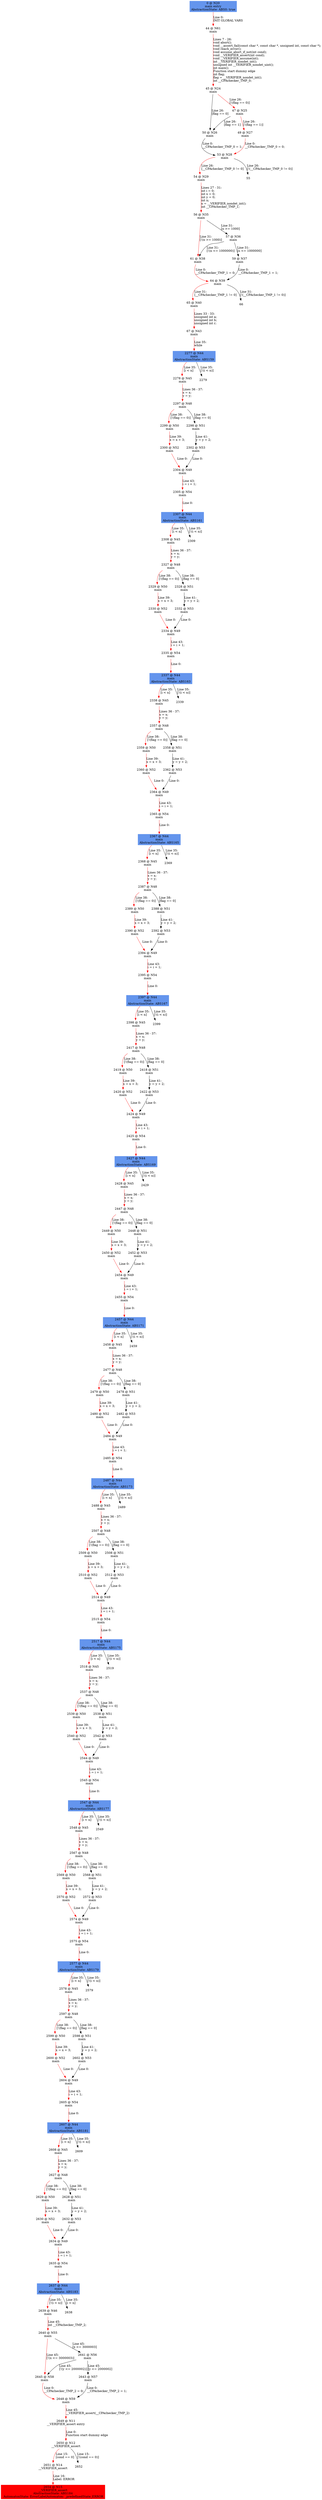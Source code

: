 digraph ARG {
node [style="filled" shape="box" color="white"]
0 [fillcolor="cornflowerblue" label="0 @ N20\nmain entry\nAbstractionState: ABS0: true\n" id="0"]
44 [label="44 @ N61\nmain\n" id="44"]
45 [label="45 @ N24\nmain\n" id="45"]
50 [label="50 @ N26\nmain\n" id="50"]
53 [label="53 @ N28\nmain\n" id="53"]
54 [label="54 @ N29\nmain\n" id="54"]
56 [label="56 @ N35\nmain\n" id="56"]
61 [label="61 @ N38\nmain\n" id="61"]
64 [label="64 @ N39\nmain\n" id="64"]
65 [label="65 @ N40\nmain\n" id="65"]
67 [label="67 @ N43\nmain\n" id="67"]
2277 [fillcolor="cornflowerblue" label="2277 @ N44\nmain\nAbstractionState: ABS159\n" id="2277"]
2278 [label="2278 @ N45\nmain\n" id="2278"]
2297 [label="2297 @ N48\nmain\n" id="2297"]
2299 [label="2299 @ N50\nmain\n" id="2299"]
2300 [label="2300 @ N52\nmain\n" id="2300"]
2304 [label="2304 @ N49\nmain\n" id="2304"]
2305 [label="2305 @ N54\nmain\n" id="2305"]
2307 [fillcolor="cornflowerblue" label="2307 @ N44\nmain\nAbstractionState: ABS161\n" id="2307"]
2308 [label="2308 @ N45\nmain\n" id="2308"]
2327 [label="2327 @ N48\nmain\n" id="2327"]
2329 [label="2329 @ N50\nmain\n" id="2329"]
2330 [label="2330 @ N52\nmain\n" id="2330"]
2334 [label="2334 @ N49\nmain\n" id="2334"]
2335 [label="2335 @ N54\nmain\n" id="2335"]
2337 [fillcolor="cornflowerblue" label="2337 @ N44\nmain\nAbstractionState: ABS163\n" id="2337"]
2338 [label="2338 @ N45\nmain\n" id="2338"]
2357 [label="2357 @ N48\nmain\n" id="2357"]
2359 [label="2359 @ N50\nmain\n" id="2359"]
2360 [label="2360 @ N52\nmain\n" id="2360"]
2364 [label="2364 @ N49\nmain\n" id="2364"]
2365 [label="2365 @ N54\nmain\n" id="2365"]
2367 [fillcolor="cornflowerblue" label="2367 @ N44\nmain\nAbstractionState: ABS165\n" id="2367"]
2368 [label="2368 @ N45\nmain\n" id="2368"]
2387 [label="2387 @ N48\nmain\n" id="2387"]
2389 [label="2389 @ N50\nmain\n" id="2389"]
2390 [label="2390 @ N52\nmain\n" id="2390"]
2394 [label="2394 @ N49\nmain\n" id="2394"]
2395 [label="2395 @ N54\nmain\n" id="2395"]
2397 [fillcolor="cornflowerblue" label="2397 @ N44\nmain\nAbstractionState: ABS167\n" id="2397"]
2398 [label="2398 @ N45\nmain\n" id="2398"]
2417 [label="2417 @ N48\nmain\n" id="2417"]
2419 [label="2419 @ N50\nmain\n" id="2419"]
2420 [label="2420 @ N52\nmain\n" id="2420"]
2424 [label="2424 @ N49\nmain\n" id="2424"]
2425 [label="2425 @ N54\nmain\n" id="2425"]
2427 [fillcolor="cornflowerblue" label="2427 @ N44\nmain\nAbstractionState: ABS169\n" id="2427"]
2428 [label="2428 @ N45\nmain\n" id="2428"]
2447 [label="2447 @ N48\nmain\n" id="2447"]
2449 [label="2449 @ N50\nmain\n" id="2449"]
2450 [label="2450 @ N52\nmain\n" id="2450"]
2454 [label="2454 @ N49\nmain\n" id="2454"]
2455 [label="2455 @ N54\nmain\n" id="2455"]
2457 [fillcolor="cornflowerblue" label="2457 @ N44\nmain\nAbstractionState: ABS171\n" id="2457"]
2458 [label="2458 @ N45\nmain\n" id="2458"]
2477 [label="2477 @ N48\nmain\n" id="2477"]
2479 [label="2479 @ N50\nmain\n" id="2479"]
2480 [label="2480 @ N52\nmain\n" id="2480"]
2484 [label="2484 @ N49\nmain\n" id="2484"]
2485 [label="2485 @ N54\nmain\n" id="2485"]
2487 [fillcolor="cornflowerblue" label="2487 @ N44\nmain\nAbstractionState: ABS173\n" id="2487"]
2488 [label="2488 @ N45\nmain\n" id="2488"]
2507 [label="2507 @ N48\nmain\n" id="2507"]
2509 [label="2509 @ N50\nmain\n" id="2509"]
2510 [label="2510 @ N52\nmain\n" id="2510"]
2514 [label="2514 @ N49\nmain\n" id="2514"]
2515 [label="2515 @ N54\nmain\n" id="2515"]
2517 [fillcolor="cornflowerblue" label="2517 @ N44\nmain\nAbstractionState: ABS175\n" id="2517"]
2518 [label="2518 @ N45\nmain\n" id="2518"]
2537 [label="2537 @ N48\nmain\n" id="2537"]
2539 [label="2539 @ N50\nmain\n" id="2539"]
2540 [label="2540 @ N52\nmain\n" id="2540"]
2544 [label="2544 @ N49\nmain\n" id="2544"]
2545 [label="2545 @ N54\nmain\n" id="2545"]
2547 [fillcolor="cornflowerblue" label="2547 @ N44\nmain\nAbstractionState: ABS177\n" id="2547"]
2548 [label="2548 @ N45\nmain\n" id="2548"]
2567 [label="2567 @ N48\nmain\n" id="2567"]
2569 [label="2569 @ N50\nmain\n" id="2569"]
2570 [label="2570 @ N52\nmain\n" id="2570"]
2574 [label="2574 @ N49\nmain\n" id="2574"]
2575 [label="2575 @ N54\nmain\n" id="2575"]
2577 [fillcolor="cornflowerblue" label="2577 @ N44\nmain\nAbstractionState: ABS179\n" id="2577"]
2578 [label="2578 @ N45\nmain\n" id="2578"]
2597 [label="2597 @ N48\nmain\n" id="2597"]
2599 [label="2599 @ N50\nmain\n" id="2599"]
2600 [label="2600 @ N52\nmain\n" id="2600"]
2604 [label="2604 @ N49\nmain\n" id="2604"]
2605 [label="2605 @ N54\nmain\n" id="2605"]
2607 [fillcolor="cornflowerblue" label="2607 @ N44\nmain\nAbstractionState: ABS181\n" id="2607"]
2608 [label="2608 @ N45\nmain\n" id="2608"]
2627 [label="2627 @ N48\nmain\n" id="2627"]
2629 [label="2629 @ N50\nmain\n" id="2629"]
2630 [label="2630 @ N52\nmain\n" id="2630"]
2634 [label="2634 @ N49\nmain\n" id="2634"]
2635 [label="2635 @ N54\nmain\n" id="2635"]
2637 [fillcolor="cornflowerblue" label="2637 @ N44\nmain\nAbstractionState: ABS183\n" id="2637"]
2639 [label="2639 @ N46\nmain\n" id="2639"]
2640 [label="2640 @ N55\nmain\n" id="2640"]
2645 [label="2645 @ N58\nmain\n" id="2645"]
2648 [label="2648 @ N59\nmain\n" id="2648"]
2649 [label="2649 @ N11\n__VERIFIER_assert entry\n" id="2649"]
2650 [label="2650 @ N12\n__VERIFIER_assert\n" id="2650"]
2651 [label="2651 @ N14\n__VERIFIER_assert\n" id="2651"]
2654 [fillcolor="red" label="2654 @ N15\n__VERIFIER_assert\nAbstractionState: ABS184\n AutomatonState: ErrorLabelAutomaton: _predefinedState_ERROR\n" id="2654"]
2641 [label="2641 @ N56\nmain\n" id="2641"]
2643 [label="2643 @ N57\nmain\n" id="2643"]
2628 [label="2628 @ N51\nmain\n" id="2628"]
2632 [label="2632 @ N53\nmain\n" id="2632"]
2598 [label="2598 @ N51\nmain\n" id="2598"]
2602 [label="2602 @ N53\nmain\n" id="2602"]
2568 [label="2568 @ N51\nmain\n" id="2568"]
2572 [label="2572 @ N53\nmain\n" id="2572"]
2538 [label="2538 @ N51\nmain\n" id="2538"]
2542 [label="2542 @ N53\nmain\n" id="2542"]
2508 [label="2508 @ N51\nmain\n" id="2508"]
2512 [label="2512 @ N53\nmain\n" id="2512"]
2478 [label="2478 @ N51\nmain\n" id="2478"]
2482 [label="2482 @ N53\nmain\n" id="2482"]
2448 [label="2448 @ N51\nmain\n" id="2448"]
2452 [label="2452 @ N53\nmain\n" id="2452"]
2418 [label="2418 @ N51\nmain\n" id="2418"]
2422 [label="2422 @ N53\nmain\n" id="2422"]
2388 [label="2388 @ N51\nmain\n" id="2388"]
2392 [label="2392 @ N53\nmain\n" id="2392"]
2358 [label="2358 @ N51\nmain\n" id="2358"]
2362 [label="2362 @ N53\nmain\n" id="2362"]
2328 [label="2328 @ N51\nmain\n" id="2328"]
2332 [label="2332 @ N53\nmain\n" id="2332"]
2298 [label="2298 @ N51\nmain\n" id="2298"]
2302 [label="2302 @ N53\nmain\n" id="2302"]
57 [label="57 @ N36\nmain\n" id="57"]
59 [label="59 @ N37\nmain\n" id="59"]
47 [label="47 @ N25\nmain\n" id="47"]
49 [label="49 @ N27\nmain\n" id="49"]
0 -> 44 [color="red" label="Line 0: \lINIT GLOBAL VARS\l" id="0 -> 44"]
44 -> 45 [color="red" label="Lines 7 - 26: \lvoid abort();\lvoid __assert_fail(const char *, const char *, unsigned int, const char *);\lvoid reach_error();\lvoid assume_abort_if_not(int cond);\lvoid __VERIFIER_assert(int cond);\lvoid __VERIFIER_assume(int);\lint __VERIFIER_nondet_int();\lunsigned int __VERIFIER_nondet_uint();\lint main();\lFunction start dummy edge\lint flag;\lflag = __VERIFIER_nondet_int();\lint __CPAchecker_TMP_0;\l" id="44 -> 45"]
45 -> 47 [color="red" label="Line 26: \l[!(flag == 0)]\l" id="45 -> 47"]
45 -> 50 [label="Line 26: \l[flag == 0]\l" id="45 -> 50"]
50 -> 53 [label="Line 0: \l__CPAchecker_TMP_0 = 1;\l" id="50 -> 53"]
53 -> 54 [color="red" label="Line 26: \l[__CPAchecker_TMP_0 != 0]\l" id="53 -> 54"]
53 -> 55 [label="Line 26: \l[!(__CPAchecker_TMP_0 != 0)]\l" id="53 -> 55"]
54 -> 56 [color="red" label="Lines 27 - 31: \lint i = 0;\lint x = 0;\lint y = 0;\lint n;\ln = __VERIFIER_nondet_int();\lint __CPAchecker_TMP_1;\l" id="54 -> 56"]
56 -> 57 [label="Line 31: \l[n >= 1000]\l" id="56 -> 57"]
56 -> 61 [color="red" label="Line 31: \l[!(n >= 1000)]\l" id="56 -> 61"]
61 -> 64 [color="red" label="Line 0: \l__CPAchecker_TMP_1 = 0;\l" id="61 -> 64"]
64 -> 65 [color="red" label="Line 31: \l[__CPAchecker_TMP_1 != 0]\l" id="64 -> 65"]
64 -> 66 [label="Line 31: \l[!(__CPAchecker_TMP_1 != 0)]\l" id="64 -> 66"]
65 -> 67 [color="red" label="Lines 33 - 33: \lunsigned int a;\lunsigned int b;\lunsigned int r;\l" id="65 -> 67"]
67 -> 2277 [color="red" label="Line 35: \lwhile\l" id="67 -> 2277"]
2277 -> 2278 [color="red" label="Line 35: \l[i < n]\l" id="2277 -> 2278"]
2277 -> 2279 [label="Line 35: \l[!(i < n)]\l" id="2277 -> 2279"]
2278 -> 2297 [color="red" label="Lines 36 - 37: \lx = x;\ly = y;\l" id="2278 -> 2297"]
2297 -> 2298 [label="Line 38: \l[flag == 0]\l" id="2297 -> 2298"]
2297 -> 2299 [color="red" label="Line 38: \l[!(flag == 0)]\l" id="2297 -> 2299"]
2299 -> 2300 [color="red" label="Line 39: \lx = x + 3;\l" id="2299 -> 2300"]
2300 -> 2304 [color="red" label="Line 0: \l\l" id="2300 -> 2304"]
2304 -> 2305 [color="red" label="Line 43: \li = i + 1;\l" id="2304 -> 2305"]
2305 -> 2307 [color="red" label="Line 0: \l\l" id="2305 -> 2307"]
2307 -> 2308 [color="red" label="Line 35: \l[i < n]\l" id="2307 -> 2308"]
2307 -> 2309 [label="Line 35: \l[!(i < n)]\l" id="2307 -> 2309"]
2308 -> 2327 [color="red" label="Lines 36 - 37: \lx = x;\ly = y;\l" id="2308 -> 2327"]
2327 -> 2328 [label="Line 38: \l[flag == 0]\l" id="2327 -> 2328"]
2327 -> 2329 [color="red" label="Line 38: \l[!(flag == 0)]\l" id="2327 -> 2329"]
2329 -> 2330 [color="red" label="Line 39: \lx = x + 3;\l" id="2329 -> 2330"]
2330 -> 2334 [color="red" label="Line 0: \l\l" id="2330 -> 2334"]
2334 -> 2335 [color="red" label="Line 43: \li = i + 1;\l" id="2334 -> 2335"]
2335 -> 2337 [color="red" label="Line 0: \l\l" id="2335 -> 2337"]
2337 -> 2338 [color="red" label="Line 35: \l[i < n]\l" id="2337 -> 2338"]
2337 -> 2339 [label="Line 35: \l[!(i < n)]\l" id="2337 -> 2339"]
2338 -> 2357 [color="red" label="Lines 36 - 37: \lx = x;\ly = y;\l" id="2338 -> 2357"]
2357 -> 2358 [label="Line 38: \l[flag == 0]\l" id="2357 -> 2358"]
2357 -> 2359 [color="red" label="Line 38: \l[!(flag == 0)]\l" id="2357 -> 2359"]
2359 -> 2360 [color="red" label="Line 39: \lx = x + 3;\l" id="2359 -> 2360"]
2360 -> 2364 [color="red" label="Line 0: \l\l" id="2360 -> 2364"]
2364 -> 2365 [color="red" label="Line 43: \li = i + 1;\l" id="2364 -> 2365"]
2365 -> 2367 [color="red" label="Line 0: \l\l" id="2365 -> 2367"]
2367 -> 2368 [color="red" label="Line 35: \l[i < n]\l" id="2367 -> 2368"]
2367 -> 2369 [label="Line 35: \l[!(i < n)]\l" id="2367 -> 2369"]
2368 -> 2387 [color="red" label="Lines 36 - 37: \lx = x;\ly = y;\l" id="2368 -> 2387"]
2387 -> 2388 [label="Line 38: \l[flag == 0]\l" id="2387 -> 2388"]
2387 -> 2389 [color="red" label="Line 38: \l[!(flag == 0)]\l" id="2387 -> 2389"]
2389 -> 2390 [color="red" label="Line 39: \lx = x + 3;\l" id="2389 -> 2390"]
2390 -> 2394 [color="red" label="Line 0: \l\l" id="2390 -> 2394"]
2394 -> 2395 [color="red" label="Line 43: \li = i + 1;\l" id="2394 -> 2395"]
2395 -> 2397 [color="red" label="Line 0: \l\l" id="2395 -> 2397"]
2397 -> 2398 [color="red" label="Line 35: \l[i < n]\l" id="2397 -> 2398"]
2397 -> 2399 [label="Line 35: \l[!(i < n)]\l" id="2397 -> 2399"]
2398 -> 2417 [color="red" label="Lines 36 - 37: \lx = x;\ly = y;\l" id="2398 -> 2417"]
2417 -> 2418 [label="Line 38: \l[flag == 0]\l" id="2417 -> 2418"]
2417 -> 2419 [color="red" label="Line 38: \l[!(flag == 0)]\l" id="2417 -> 2419"]
2419 -> 2420 [color="red" label="Line 39: \lx = x + 3;\l" id="2419 -> 2420"]
2420 -> 2424 [color="red" label="Line 0: \l\l" id="2420 -> 2424"]
2424 -> 2425 [color="red" label="Line 43: \li = i + 1;\l" id="2424 -> 2425"]
2425 -> 2427 [color="red" label="Line 0: \l\l" id="2425 -> 2427"]
2427 -> 2428 [color="red" label="Line 35: \l[i < n]\l" id="2427 -> 2428"]
2427 -> 2429 [label="Line 35: \l[!(i < n)]\l" id="2427 -> 2429"]
2428 -> 2447 [color="red" label="Lines 36 - 37: \lx = x;\ly = y;\l" id="2428 -> 2447"]
2447 -> 2448 [label="Line 38: \l[flag == 0]\l" id="2447 -> 2448"]
2447 -> 2449 [color="red" label="Line 38: \l[!(flag == 0)]\l" id="2447 -> 2449"]
2449 -> 2450 [color="red" label="Line 39: \lx = x + 3;\l" id="2449 -> 2450"]
2450 -> 2454 [color="red" label="Line 0: \l\l" id="2450 -> 2454"]
2454 -> 2455 [color="red" label="Line 43: \li = i + 1;\l" id="2454 -> 2455"]
2455 -> 2457 [color="red" label="Line 0: \l\l" id="2455 -> 2457"]
2457 -> 2458 [color="red" label="Line 35: \l[i < n]\l" id="2457 -> 2458"]
2457 -> 2459 [label="Line 35: \l[!(i < n)]\l" id="2457 -> 2459"]
2458 -> 2477 [color="red" label="Lines 36 - 37: \lx = x;\ly = y;\l" id="2458 -> 2477"]
2477 -> 2478 [label="Line 38: \l[flag == 0]\l" id="2477 -> 2478"]
2477 -> 2479 [color="red" label="Line 38: \l[!(flag == 0)]\l" id="2477 -> 2479"]
2479 -> 2480 [color="red" label="Line 39: \lx = x + 3;\l" id="2479 -> 2480"]
2480 -> 2484 [color="red" label="Line 0: \l\l" id="2480 -> 2484"]
2484 -> 2485 [color="red" label="Line 43: \li = i + 1;\l" id="2484 -> 2485"]
2485 -> 2487 [color="red" label="Line 0: \l\l" id="2485 -> 2487"]
2487 -> 2488 [color="red" label="Line 35: \l[i < n]\l" id="2487 -> 2488"]
2487 -> 2489 [label="Line 35: \l[!(i < n)]\l" id="2487 -> 2489"]
2488 -> 2507 [color="red" label="Lines 36 - 37: \lx = x;\ly = y;\l" id="2488 -> 2507"]
2507 -> 2508 [label="Line 38: \l[flag == 0]\l" id="2507 -> 2508"]
2507 -> 2509 [color="red" label="Line 38: \l[!(flag == 0)]\l" id="2507 -> 2509"]
2509 -> 2510 [color="red" label="Line 39: \lx = x + 3;\l" id="2509 -> 2510"]
2510 -> 2514 [color="red" label="Line 0: \l\l" id="2510 -> 2514"]
2514 -> 2515 [color="red" label="Line 43: \li = i + 1;\l" id="2514 -> 2515"]
2515 -> 2517 [color="red" label="Line 0: \l\l" id="2515 -> 2517"]
2517 -> 2518 [color="red" label="Line 35: \l[i < n]\l" id="2517 -> 2518"]
2517 -> 2519 [label="Line 35: \l[!(i < n)]\l" id="2517 -> 2519"]
2518 -> 2537 [color="red" label="Lines 36 - 37: \lx = x;\ly = y;\l" id="2518 -> 2537"]
2537 -> 2538 [label="Line 38: \l[flag == 0]\l" id="2537 -> 2538"]
2537 -> 2539 [color="red" label="Line 38: \l[!(flag == 0)]\l" id="2537 -> 2539"]
2539 -> 2540 [color="red" label="Line 39: \lx = x + 3;\l" id="2539 -> 2540"]
2540 -> 2544 [color="red" label="Line 0: \l\l" id="2540 -> 2544"]
2544 -> 2545 [color="red" label="Line 43: \li = i + 1;\l" id="2544 -> 2545"]
2545 -> 2547 [color="red" label="Line 0: \l\l" id="2545 -> 2547"]
2547 -> 2548 [color="red" label="Line 35: \l[i < n]\l" id="2547 -> 2548"]
2547 -> 2549 [label="Line 35: \l[!(i < n)]\l" id="2547 -> 2549"]
2548 -> 2567 [color="red" label="Lines 36 - 37: \lx = x;\ly = y;\l" id="2548 -> 2567"]
2567 -> 2568 [label="Line 38: \l[flag == 0]\l" id="2567 -> 2568"]
2567 -> 2569 [color="red" label="Line 38: \l[!(flag == 0)]\l" id="2567 -> 2569"]
2569 -> 2570 [color="red" label="Line 39: \lx = x + 3;\l" id="2569 -> 2570"]
2570 -> 2574 [color="red" label="Line 0: \l\l" id="2570 -> 2574"]
2574 -> 2575 [color="red" label="Line 43: \li = i + 1;\l" id="2574 -> 2575"]
2575 -> 2577 [color="red" label="Line 0: \l\l" id="2575 -> 2577"]
2577 -> 2578 [color="red" label="Line 35: \l[i < n]\l" id="2577 -> 2578"]
2577 -> 2579 [label="Line 35: \l[!(i < n)]\l" id="2577 -> 2579"]
2578 -> 2597 [color="red" label="Lines 36 - 37: \lx = x;\ly = y;\l" id="2578 -> 2597"]
2597 -> 2598 [label="Line 38: \l[flag == 0]\l" id="2597 -> 2598"]
2597 -> 2599 [color="red" label="Line 38: \l[!(flag == 0)]\l" id="2597 -> 2599"]
2599 -> 2600 [color="red" label="Line 39: \lx = x + 3;\l" id="2599 -> 2600"]
2600 -> 2604 [color="red" label="Line 0: \l\l" id="2600 -> 2604"]
2604 -> 2605 [color="red" label="Line 43: \li = i + 1;\l" id="2604 -> 2605"]
2605 -> 2607 [color="red" label="Line 0: \l\l" id="2605 -> 2607"]
2607 -> 2608 [color="red" label="Line 35: \l[i < n]\l" id="2607 -> 2608"]
2607 -> 2609 [label="Line 35: \l[!(i < n)]\l" id="2607 -> 2609"]
2608 -> 2627 [color="red" label="Lines 36 - 37: \lx = x;\ly = y;\l" id="2608 -> 2627"]
2627 -> 2628 [label="Line 38: \l[flag == 0]\l" id="2627 -> 2628"]
2627 -> 2629 [color="red" label="Line 38: \l[!(flag == 0)]\l" id="2627 -> 2629"]
2629 -> 2630 [color="red" label="Line 39: \lx = x + 3;\l" id="2629 -> 2630"]
2630 -> 2634 [color="red" label="Line 0: \l\l" id="2630 -> 2634"]
2634 -> 2635 [color="red" label="Line 43: \li = i + 1;\l" id="2634 -> 2635"]
2635 -> 2637 [color="red" label="Line 0: \l\l" id="2635 -> 2637"]
2637 -> 2638 [label="Line 35: \l[i < n]\l" id="2637 -> 2638"]
2637 -> 2639 [color="red" label="Line 35: \l[!(i < n)]\l" id="2637 -> 2639"]
2639 -> 2640 [color="red" label="Line 45: \lint __CPAchecker_TMP_2;\l" id="2639 -> 2640"]
2640 -> 2641 [label="Line 45: \l[x <= 3000003]\l" id="2640 -> 2641"]
2640 -> 2645 [color="red" label="Line 45: \l[!(x <= 3000003)]\l" id="2640 -> 2645"]
2645 -> 2648 [color="red" label="Line 0: \l__CPAchecker_TMP_2 = 0;\l" id="2645 -> 2648"]
2648 -> 2649 [color="red" label="Line 45: \l__VERIFIER_assert(__CPAchecker_TMP_2)\l" id="2648 -> 2649"]
2649 -> 2650 [color="red" label="Line 0: \lFunction start dummy edge\l" id="2649 -> 2650"]
2650 -> 2651 [color="red" label="Line 15: \l[cond == 0]\l" id="2650 -> 2651"]
2650 -> 2652 [label="Line 15: \l[!(cond == 0)]\l" id="2650 -> 2652"]
2651 -> 2654 [color="red" label="Line 16: \lLabel: ERROR\l" id="2651 -> 2654"]
2641 -> 2643 [label="Line 45: \l[y <= 2000002]\l" id="2641 -> 2643"]
2641 -> 2645 [label="Line 45: \l[!(y <= 2000002)]\l" id="2641 -> 2645"]
2643 -> 2648 [label="Line 0: \l__CPAchecker_TMP_2 = 1;\l" id="2643 -> 2648"]
2628 -> 2632 [label="Line 41: \ly = y + 2;\l" id="2628 -> 2632"]
2632 -> 2634 [label="Line 0: \l\l" id="2632 -> 2634"]
2598 -> 2602 [label="Line 41: \ly = y + 2;\l" id="2598 -> 2602"]
2602 -> 2604 [label="Line 0: \l\l" id="2602 -> 2604"]
2568 -> 2572 [label="Line 41: \ly = y + 2;\l" id="2568 -> 2572"]
2572 -> 2574 [label="Line 0: \l\l" id="2572 -> 2574"]
2538 -> 2542 [label="Line 41: \ly = y + 2;\l" id="2538 -> 2542"]
2542 -> 2544 [label="Line 0: \l\l" id="2542 -> 2544"]
2508 -> 2512 [label="Line 41: \ly = y + 2;\l" id="2508 -> 2512"]
2512 -> 2514 [label="Line 0: \l\l" id="2512 -> 2514"]
2478 -> 2482 [label="Line 41: \ly = y + 2;\l" id="2478 -> 2482"]
2482 -> 2484 [label="Line 0: \l\l" id="2482 -> 2484"]
2448 -> 2452 [label="Line 41: \ly = y + 2;\l" id="2448 -> 2452"]
2452 -> 2454 [label="Line 0: \l\l" id="2452 -> 2454"]
2418 -> 2422 [label="Line 41: \ly = y + 2;\l" id="2418 -> 2422"]
2422 -> 2424 [label="Line 0: \l\l" id="2422 -> 2424"]
2388 -> 2392 [label="Line 41: \ly = y + 2;\l" id="2388 -> 2392"]
2392 -> 2394 [label="Line 0: \l\l" id="2392 -> 2394"]
2358 -> 2362 [label="Line 41: \ly = y + 2;\l" id="2358 -> 2362"]
2362 -> 2364 [label="Line 0: \l\l" id="2362 -> 2364"]
2328 -> 2332 [label="Line 41: \ly = y + 2;\l" id="2328 -> 2332"]
2332 -> 2334 [label="Line 0: \l\l" id="2332 -> 2334"]
2298 -> 2302 [label="Line 41: \ly = y + 2;\l" id="2298 -> 2302"]
2302 -> 2304 [label="Line 0: \l\l" id="2302 -> 2304"]
57 -> 59 [label="Line 31: \l[n <= 1000000]\l" id="57 -> 59"]
57 -> 61 [label="Line 31: \l[!(n <= 1000000)]\l" id="57 -> 61"]
59 -> 64 [label="Line 0: \l__CPAchecker_TMP_1 = 1;\l" id="59 -> 64"]
47 -> 49 [color="red" label="Line 26: \l[!(flag == 1)]\l" id="47 -> 49"]
47 -> 50 [label="Line 26: \l[flag == 1]\l" id="47 -> 50"]
49 -> 53 [color="red" label="Line 0: \l__CPAchecker_TMP_0 = 0;\l" id="49 -> 53"]
}
